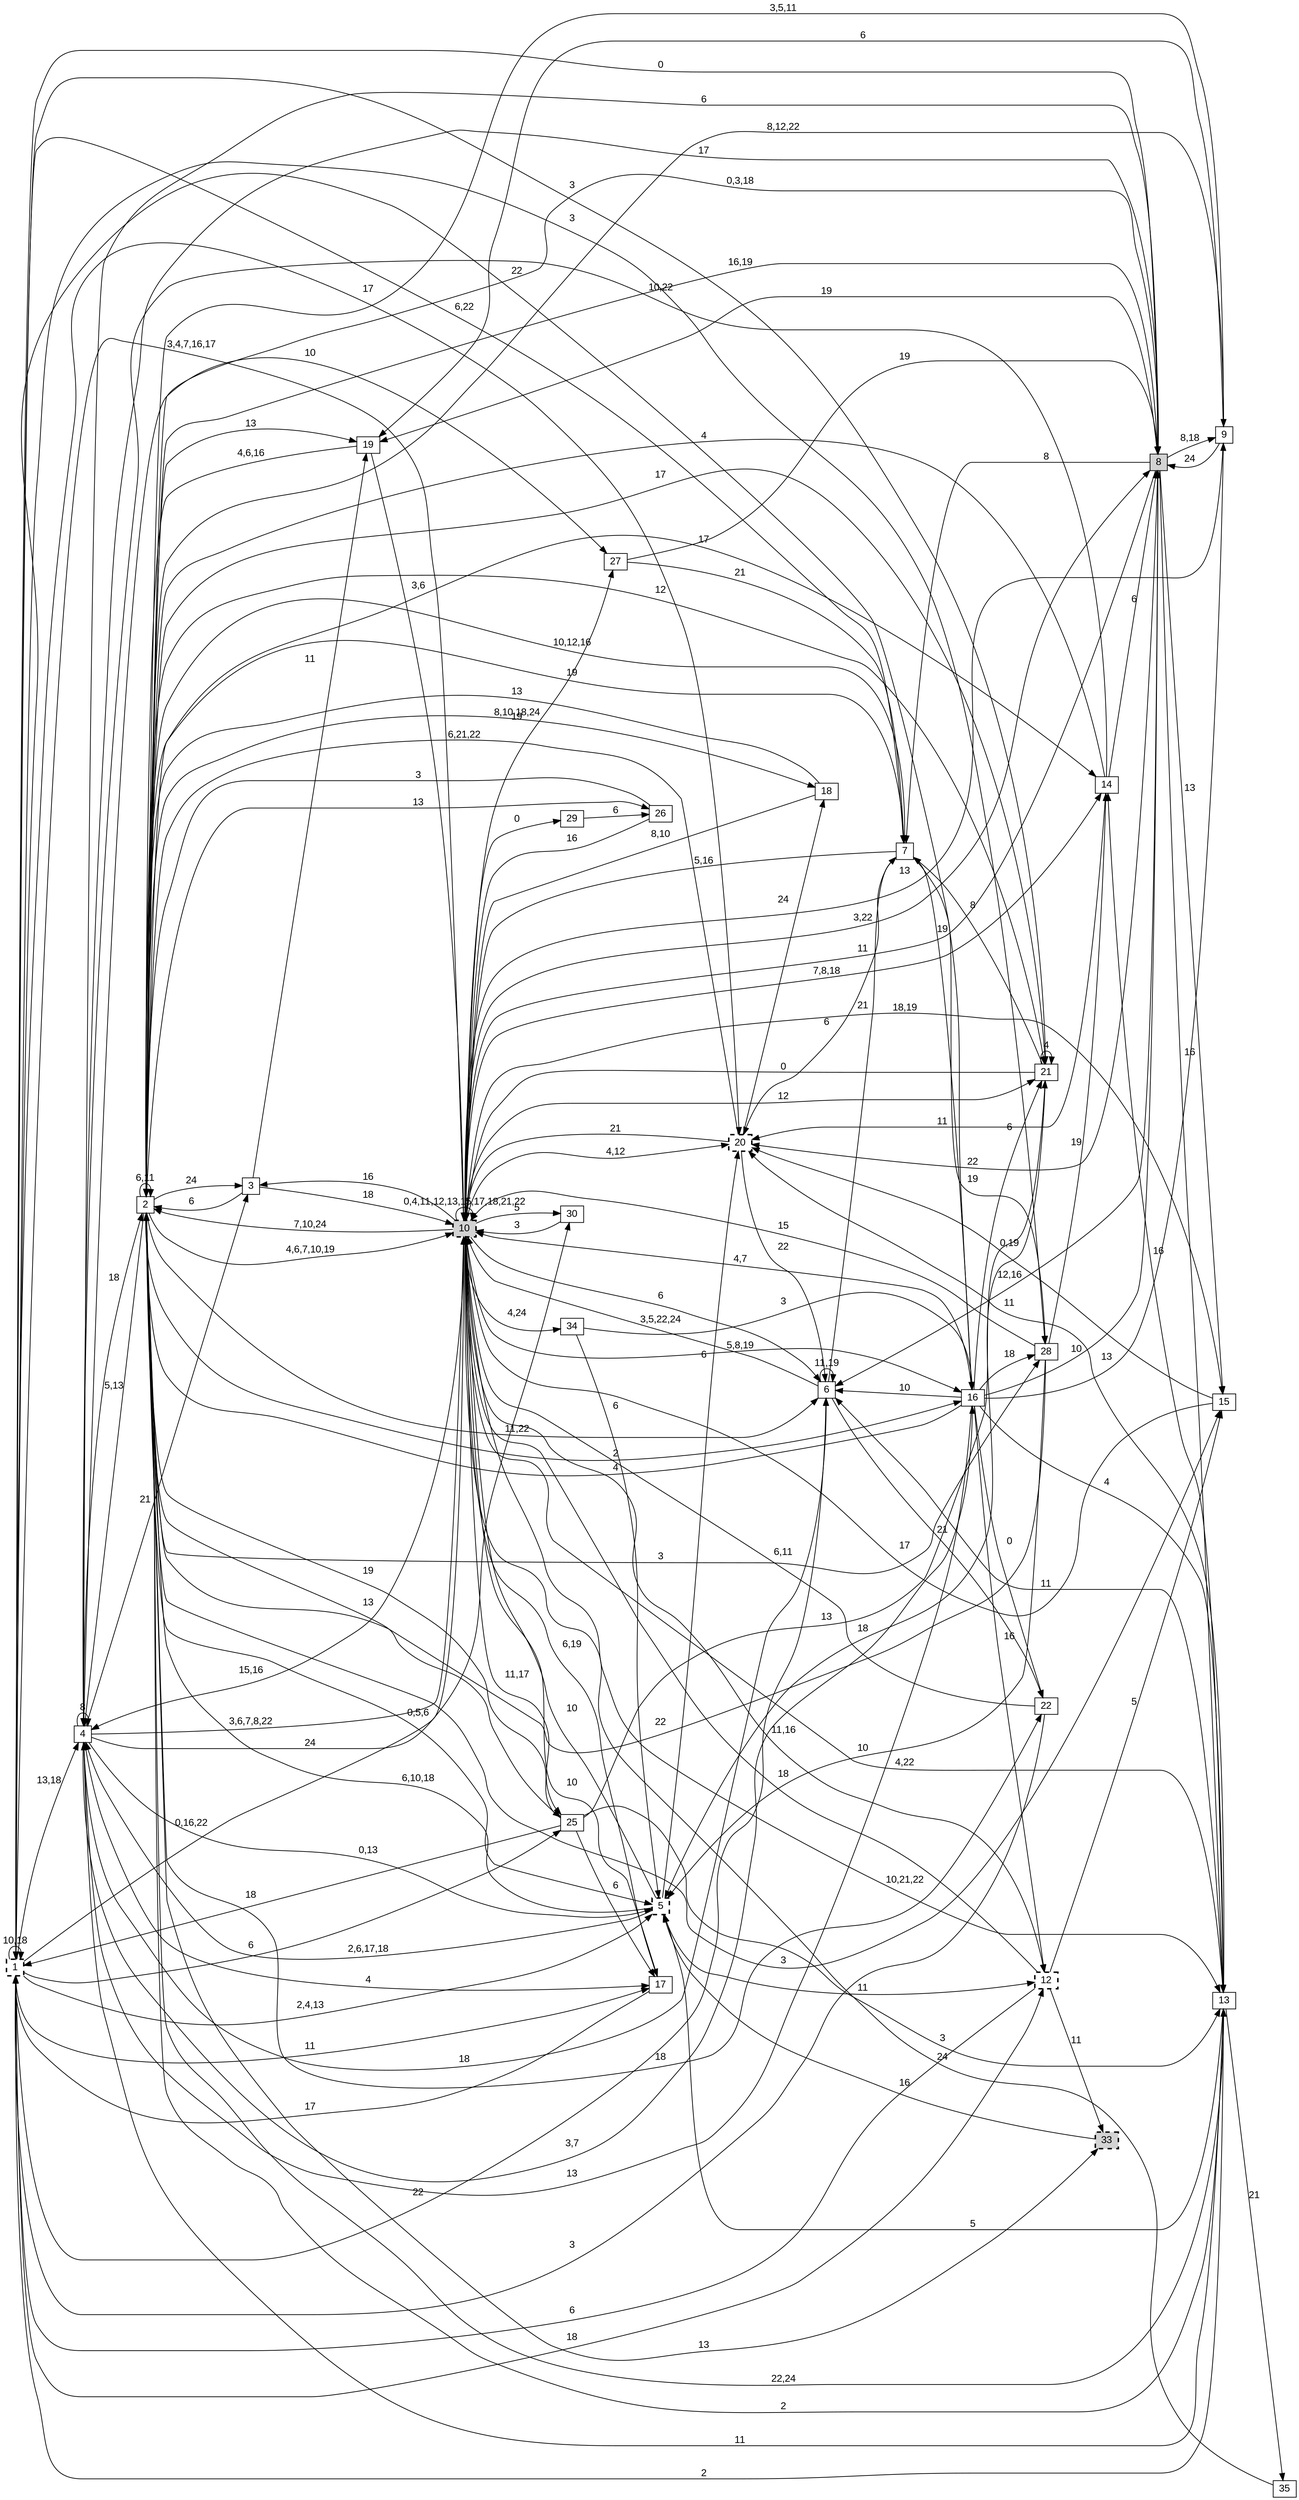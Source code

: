 digraph "NDFA" {
  rankdir=LR
  node [shape=box width=0.1 height=0.1 fontname=Arial]
  edge [fontname=Arial]
/* Estados */
 s1 [label="1" style="bold,dashed"] /* I:0 F:1 D:0 */
 s2 [label="2" ] /* I:0 F:0 D:0 */
 s3 [label="3" ] /* I:0 F:0 D:0 */
 s4 [label="4" ] /* I:0 F:0 D:0 */
 s5 [label="5" style="bold,dashed"] /* I:0 F:1 D:0 */
 s6 [label="6" ] /* I:0 F:0 D:0 */
 s7 [label="7" ] /* I:0 F:0 D:0 */
 s8 [label="8" style="filled"] /* I:1 F:0 D:0 */
 s9 [label="9" ] /* I:0 F:0 D:0 */
 s10 [label="10" style="filled,bold,dashed"] /* I:1 F:1 D:0 */
 s12 [label="12" style="bold,dashed"] /* I:0 F:1 D:0 */
 s13 [label="13" ] /* I:0 F:0 D:0 */
 s14 [label="14" ] /* I:0 F:0 D:0 */
 s15 [label="15" ] /* I:0 F:0 D:0 */
 s16 [label="16" ] /* I:0 F:0 D:0 */
 s17 [label="17" ] /* I:0 F:0 D:0 */
 s18 [label="18" ] /* I:0 F:0 D:0 */
 s19 [label="19" ] /* I:0 F:0 D:0 */
 s20 [label="20" style="bold,dashed"] /* I:0 F:1 D:0 */
 s21 [label="21" ] /* I:0 F:0 D:0 */
 s22 [label="22" ] /* I:0 F:0 D:0 */
 s25 [label="25" ] /* I:0 F:0 D:0 */
 s26 [label="26" ] /* I:0 F:0 D:0 */
 s27 [label="27" ] /* I:0 F:0 D:0 */
 s28 [label="28" ] /* I:0 F:0 D:0 */
 s29 [label="29" ] /* I:0 F:0 D:0 */
 s30 [label="30" ] /* I:0 F:0 D:0 */
 s33 [label="33" style="filled,bold,dashed"] /* I:1 F:1 D:0 */
 s34 [label="34" ] /* I:0 F:0 D:0 */
 s35 [label="35" ] /* I:0 F:0 D:0 */
/* Transiciones */
  s1 -> s1 [label="10,18"]
  s1 -> s4 [label="13,18"]
  s1 -> s5 [label="2,4,13"]
  s1 -> s6 [label="22"]
  s1 -> s7 [label="6,22"]
  s1 -> s10 [label="0,16,22"]
  s1 -> s12 [label="18"]
  s1 -> s13 [label="2"]
  s1 -> s17 [label="11"]
  s1 -> s20 [label="17"]
  s1 -> s21 [label="3"]
  s1 -> s25 [label="6"]
  s1 -> s28 [label="3"]
  s2 -> s2 [label="6,11"]
  s2 -> s3 [label="24"]
  s2 -> s4 [label="5,13"]
  s2 -> s5 [label="0,5,6"]
  s2 -> s6 [label="11,22"]
  s2 -> s7 [label="19"]
  s2 -> s8 [label="0,3,18"]
  s2 -> s9 [label="8,12,22"]
  s2 -> s10 [label="4,6,7,10,19"]
  s2 -> s13 [label="22,24"]
  s2 -> s14 [label="17"]
  s2 -> s15 [label="3"]
  s2 -> s16 [label="2"]
  s2 -> s18 [label="8,10,18,24"]
  s2 -> s19 [label="13"]
  s2 -> s21 [label="12"]
  s2 -> s22 [label="18"]
  s2 -> s25 [label="13"]
  s2 -> s26 [label="13"]
  s2 -> s28 [label="3"]
  s2 -> s33 [label="13"]
  s3 -> s2 [label="6"]
  s3 -> s10 [label="18"]
  s3 -> s19 [label="11"]
  s4 -> s2 [label="18"]
  s4 -> s3 [label="21"]
  s4 -> s4 [label="8"]
  s4 -> s5 [label="0,13"]
  s4 -> s6 [label="18"]
  s4 -> s8 [label="6"]
  s4 -> s10 [label="3,6,7,8,22"]
  s4 -> s16 [label="3,7"]
  s4 -> s17 [label="4"]
  s4 -> s27 [label="10"]
  s4 -> s30 [label="24"]
  s5 -> s2 [label="6,10,18"]
  s5 -> s4 [label="2,6,17,18"]
  s5 -> s10 [label="10"]
  s5 -> s12 [label="11"]
  s5 -> s20 [label="6"]
  s6 -> s6 [label="11,19"]
  s6 -> s7 [label="21"]
  s6 -> s10 [label="3,5,22,24"]
  s6 -> s22 [label="21"]
  s7 -> s2 [label="10,12,16"]
  s7 -> s10 [label="5,16"]
  s7 -> s16 [label="19"]
  s7 -> s20 [label="6"]
  s7 -> s28 [label="19"]
  s8 -> s1 [label="0"]
  s8 -> s2 [label="16,19"]
  s8 -> s4 [label="17"]
  s8 -> s6 [label="12,16"]
  s8 -> s7 [label="8"]
  s8 -> s9 [label="8,18"]
  s8 -> s10 [label="11"]
  s8 -> s13 [label="16"]
  s8 -> s15 [label="13"]
  s8 -> s19 [label="19"]
  s8 -> s20 [label="22"]
  s9 -> s2 [label="3,5,11"]
  s9 -> s8 [label="24"]
  s9 -> s10 [label="13"]
  s9 -> s19 [label="6"]
  s10 -> s1 [label="3,4,7,16,17"]
  s10 -> s2 [label="7,10,24"]
  s10 -> s3 [label="16"]
  s10 -> s4 [label="15,16"]
  s10 -> s6 [label="6"]
  s10 -> s8 [label="3,22"]
  s10 -> s10 [label="0,4,11,12,13,15,17,18,21,22"]
  s10 -> s12 [label="11,16"]
  s10 -> s13 [label="10,21,22"]
  s10 -> s14 [label="7,8,18"]
  s10 -> s15 [label="18,19"]
  s10 -> s16 [label="5,8,19"]
  s10 -> s17 [label="10"]
  s10 -> s20 [label="4,12"]
  s10 -> s21 [label="12"]
  s10 -> s25 [label="11,17"]
  s10 -> s27 [label="19"]
  s10 -> s29 [label="0"]
  s10 -> s30 [label="5"]
  s10 -> s34 [label="4,24"]
  s12 -> s1 [label="6"]
  s12 -> s10 [label="18"]
  s12 -> s15 [label="5"]
  s12 -> s33 [label="11"]
  s13 -> s2 [label="2"]
  s13 -> s4 [label="11"]
  s13 -> s5 [label="5"]
  s13 -> s6 [label="11"]
  s13 -> s10 [label="4,22"]
  s13 -> s14 [label="16"]
  s13 -> s20 [label="11"]
  s13 -> s35 [label="21"]
  s14 -> s2 [label="4"]
  s14 -> s4 [label="10,22"]
  s14 -> s8 [label="6"]
  s14 -> s20 [label="11"]
  s15 -> s10 [label="17"]
  s15 -> s20 [label="0,19"]
  s16 -> s1 [label="22"]
  s16 -> s2 [label="4"]
  s16 -> s4 [label="13"]
  s16 -> s6 [label="10"]
  s16 -> s8 [label="10"]
  s16 -> s9 [label="13"]
  s16 -> s10 [label="4,7"]
  s16 -> s12 [label="16"]
  s16 -> s13 [label="4"]
  s16 -> s21 [label="6"]
  s16 -> s22 [label="0"]
  s16 -> s28 [label="18"]
  s17 -> s1 [label="17"]
  s17 -> s10 [label="6,19"]
  s18 -> s2 [label="13"]
  s18 -> s10 [label="8,10"]
  s19 -> s2 [label="4,6,16"]
  s19 -> s10 [label="3,6"]
  s20 -> s2 [label="6,21,22"]
  s20 -> s6 [label="22"]
  s20 -> s10 [label="21"]
  s20 -> s18 [label="24"]
  s21 -> s2 [label="17"]
  s21 -> s5 [label="18"]
  s21 -> s7 [label="8"]
  s21 -> s10 [label="0"]
  s21 -> s21 [label="4"]
  s22 -> s1 [label="3"]
  s22 -> s10 [label="6,11"]
  s25 -> s1 [label="18"]
  s25 -> s2 [label="19"]
  s25 -> s13 [label="3"]
  s25 -> s17 [label="6"]
  s25 -> s21 [label="13"]
  s26 -> s2 [label="3"]
  s26 -> s10 [label="16"]
  s27 -> s7 [label="21"]
  s27 -> s8 [label="19"]
  s28 -> s2 [label="22"]
  s28 -> s5 [label="10"]
  s28 -> s10 [label="15"]
  s28 -> s14 [label="19"]
  s29 -> s26 [label="6"]
  s30 -> s10 [label="3"]
  s33 -> s5 [label="16"]
  s34 -> s5 [label="6"]
  s34 -> s16 [label="3"]
  s35 -> s10 [label="24"]
}
